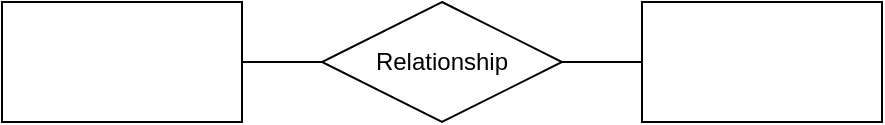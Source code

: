 <mxfile version="14.9.7" type="browser" pages="2"><diagram id="LfWB1ui1bYwnn0pGMx7a" name="Conceitual"><mxGraphModel dx="868" dy="450" grid="1" gridSize="10" guides="1" tooltips="1" connect="1" arrows="1" fold="1" page="1" pageScale="1" pageWidth="827" pageHeight="1169" math="0" shadow="0"><root><mxCell id="0"/><mxCell id="1" parent="0"/><mxCell id="jbiqNf6RN7B5OtMF_fF1-4" style="edgeStyle=orthogonalEdgeStyle;rounded=0;orthogonalLoop=1;jettySize=auto;html=1;entryX=0;entryY=0.5;entryDx=0;entryDy=0;endArrow=none;endFill=0;" parent="1" source="jbiqNf6RN7B5OtMF_fF1-1" target="jbiqNf6RN7B5OtMF_fF1-3" edge="1"><mxGeometry relative="1" as="geometry"/></mxCell><mxCell id="jbiqNf6RN7B5OtMF_fF1-1" value="" style="rounded=0;whiteSpace=wrap;html=1;" parent="1" vertex="1"><mxGeometry x="60" y="30" width="120" height="60" as="geometry"/></mxCell><mxCell id="jbiqNf6RN7B5OtMF_fF1-2" value="" style="rounded=0;whiteSpace=wrap;html=1;" parent="1" vertex="1"><mxGeometry x="380" y="30" width="120" height="60" as="geometry"/></mxCell><mxCell id="jbiqNf6RN7B5OtMF_fF1-5" style="edgeStyle=orthogonalEdgeStyle;rounded=0;orthogonalLoop=1;jettySize=auto;html=1;exitX=1;exitY=0.5;exitDx=0;exitDy=0;entryX=0;entryY=0.5;entryDx=0;entryDy=0;endArrow=none;endFill=0;" parent="1" source="jbiqNf6RN7B5OtMF_fF1-3" target="jbiqNf6RN7B5OtMF_fF1-2" edge="1"><mxGeometry relative="1" as="geometry"/></mxCell><mxCell id="jbiqNf6RN7B5OtMF_fF1-3" value="Relationship" style="shape=rhombus;perimeter=rhombusPerimeter;whiteSpace=wrap;html=1;align=center;" parent="1" vertex="1"><mxGeometry x="220" y="30" width="120" height="60" as="geometry"/></mxCell></root></mxGraphModel></diagram><diagram id="ZTUkLHb6FETA6n2-VKxh" name="Lógico"><mxGraphModel dx="868" dy="450" grid="1" gridSize="10" guides="1" tooltips="1" connect="1" arrows="1" fold="1" page="1" pageScale="1" pageWidth="827" pageHeight="1169" math="0" shadow="0"><root><mxCell id="THkV9FOwX-B4hQtq1RS--0"/><mxCell id="THkV9FOwX-B4hQtq1RS--1" parent="THkV9FOwX-B4hQtq1RS--0"/></root></mxGraphModel></diagram></mxfile>